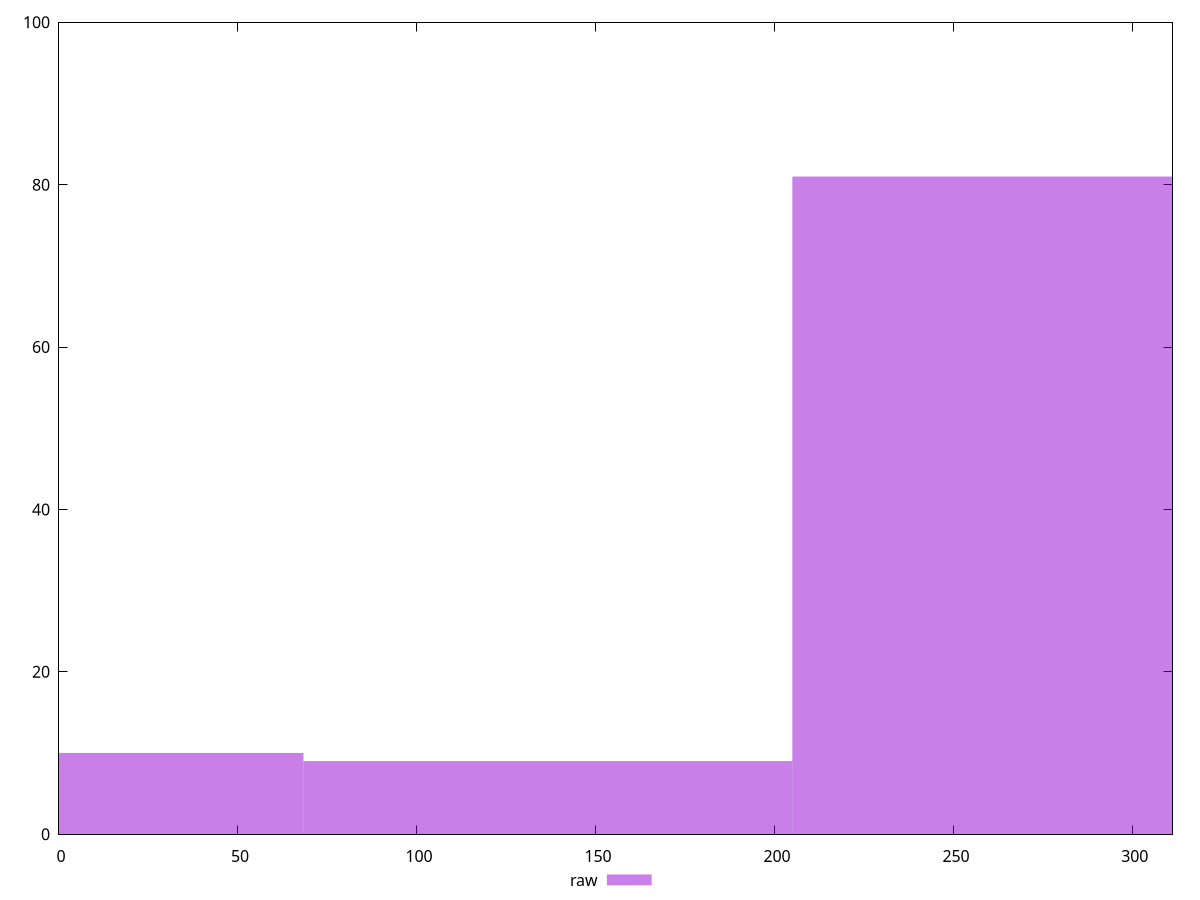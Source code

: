reset

$raw <<EOF
136.57959408455267 9
273.15918816910533 81
0 10
EOF

set key outside below
set boxwidth 136.57959408455267
set xrange [0:311.074]
set yrange [0:100]
set trange [0:100]
set style fill transparent solid 0.5 noborder
set terminal svg size 640, 490 enhanced background rgb 'white'
set output "reprap/uses-rel-preconnect/samples/pages+cached/raw/histogram.svg"

plot $raw title "raw" with boxes

reset
